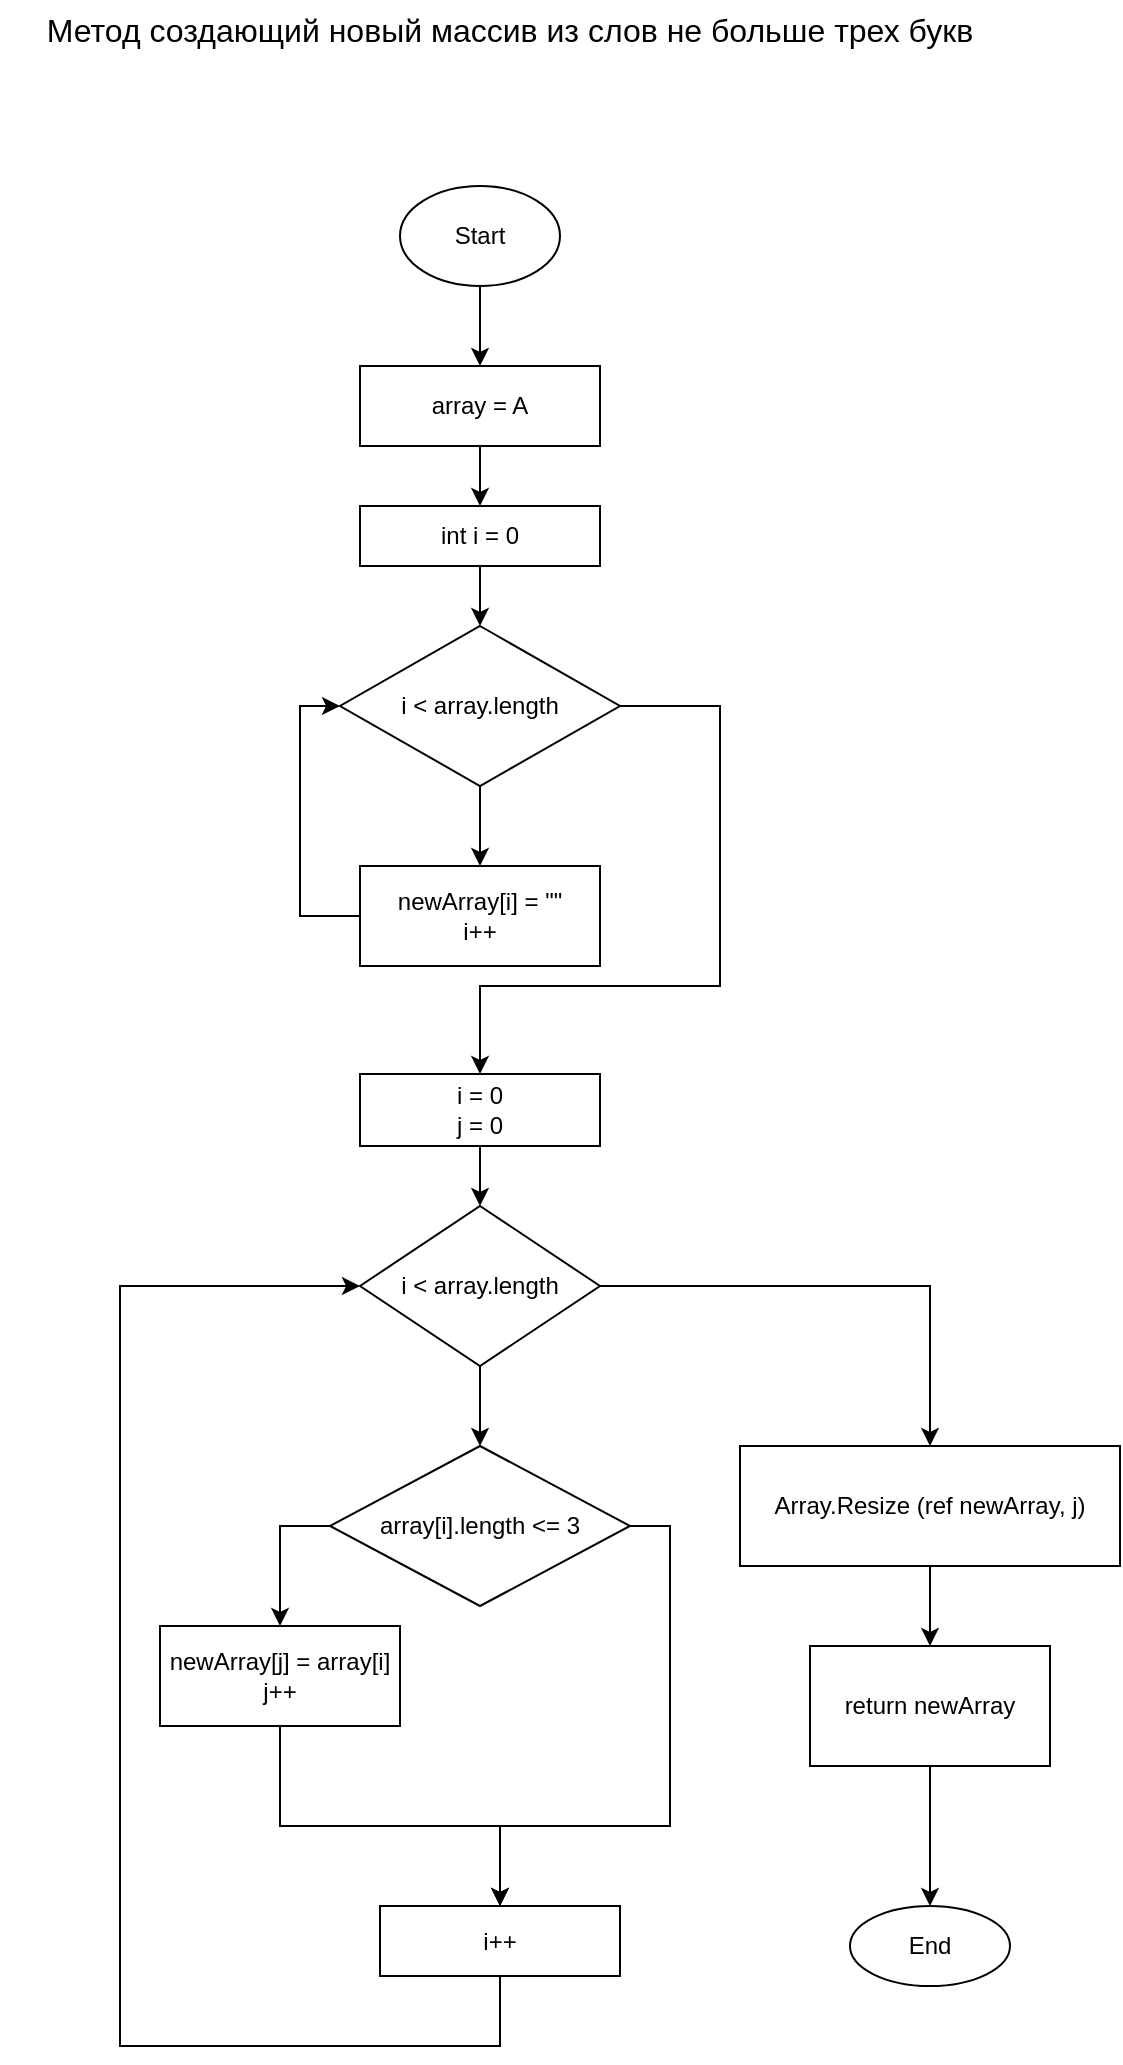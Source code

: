 <mxfile version="21.1.5" type="device">
  <diagram name="Страница 1" id="tKlFdhe6DmPF9fYMz_AW">
    <mxGraphModel dx="1434" dy="759" grid="1" gridSize="10" guides="1" tooltips="1" connect="1" arrows="1" fold="1" page="1" pageScale="1" pageWidth="827" pageHeight="1169" math="0" shadow="0">
      <root>
        <mxCell id="0" />
        <mxCell id="1" parent="0" />
        <mxCell id="Rgx7Lz2elLKNHia8VYeP-5" value="" style="edgeStyle=orthogonalEdgeStyle;rounded=0;orthogonalLoop=1;jettySize=auto;html=1;" parent="1" source="Rgx7Lz2elLKNHia8VYeP-1" target="Rgx7Lz2elLKNHia8VYeP-4" edge="1">
          <mxGeometry relative="1" as="geometry" />
        </mxCell>
        <mxCell id="Rgx7Lz2elLKNHia8VYeP-1" value="Start" style="ellipse;whiteSpace=wrap;html=1;" parent="1" vertex="1">
          <mxGeometry x="340" y="113" width="80" height="50" as="geometry" />
        </mxCell>
        <mxCell id="Rgx7Lz2elLKNHia8VYeP-10" value="" style="edgeStyle=orthogonalEdgeStyle;rounded=0;orthogonalLoop=1;jettySize=auto;html=1;" parent="1" source="Rgx7Lz2elLKNHia8VYeP-4" target="Rgx7Lz2elLKNHia8VYeP-9" edge="1">
          <mxGeometry relative="1" as="geometry" />
        </mxCell>
        <mxCell id="Rgx7Lz2elLKNHia8VYeP-4" value="array = A&lt;br&gt;" style="whiteSpace=wrap;html=1;" parent="1" vertex="1">
          <mxGeometry x="320" y="203" width="120" height="40" as="geometry" />
        </mxCell>
        <mxCell id="Rgx7Lz2elLKNHia8VYeP-12" value="" style="edgeStyle=orthogonalEdgeStyle;rounded=0;orthogonalLoop=1;jettySize=auto;html=1;" parent="1" source="Rgx7Lz2elLKNHia8VYeP-9" target="Rgx7Lz2elLKNHia8VYeP-11" edge="1">
          <mxGeometry relative="1" as="geometry" />
        </mxCell>
        <mxCell id="Rgx7Lz2elLKNHia8VYeP-9" value="int i = 0" style="whiteSpace=wrap;html=1;" parent="1" vertex="1">
          <mxGeometry x="320" y="273" width="120" height="30" as="geometry" />
        </mxCell>
        <mxCell id="Rgx7Lz2elLKNHia8VYeP-17" style="edgeStyle=orthogonalEdgeStyle;rounded=0;orthogonalLoop=1;jettySize=auto;html=1;exitX=0.5;exitY=1;exitDx=0;exitDy=0;entryX=0.5;entryY=0;entryDx=0;entryDy=0;" parent="1" source="Rgx7Lz2elLKNHia8VYeP-11" target="Rgx7Lz2elLKNHia8VYeP-14" edge="1">
          <mxGeometry relative="1" as="geometry" />
        </mxCell>
        <mxCell id="Rgx7Lz2elLKNHia8VYeP-20" value="" style="edgeStyle=orthogonalEdgeStyle;rounded=0;orthogonalLoop=1;jettySize=auto;html=1;entryX=0.5;entryY=0;entryDx=0;entryDy=0;" parent="1" source="Rgx7Lz2elLKNHia8VYeP-11" target="Rgx7Lz2elLKNHia8VYeP-23" edge="1">
          <mxGeometry relative="1" as="geometry">
            <Array as="points">
              <mxPoint x="500" y="373" />
              <mxPoint x="500" y="513" />
              <mxPoint x="380" y="513" />
            </Array>
          </mxGeometry>
        </mxCell>
        <mxCell id="Rgx7Lz2elLKNHia8VYeP-11" value="i &amp;lt; array.length" style="rhombus;whiteSpace=wrap;html=1;" parent="1" vertex="1">
          <mxGeometry x="310" y="333" width="140" height="80" as="geometry" />
        </mxCell>
        <mxCell id="Rgx7Lz2elLKNHia8VYeP-18" style="edgeStyle=orthogonalEdgeStyle;rounded=0;orthogonalLoop=1;jettySize=auto;html=1;exitX=0;exitY=0.5;exitDx=0;exitDy=0;entryX=0;entryY=0.5;entryDx=0;entryDy=0;" parent="1" source="Rgx7Lz2elLKNHia8VYeP-14" target="Rgx7Lz2elLKNHia8VYeP-11" edge="1">
          <mxGeometry relative="1" as="geometry" />
        </mxCell>
        <mxCell id="Rgx7Lz2elLKNHia8VYeP-14" value="newArray[i] = &quot;&quot;&lt;br&gt;i++" style="whiteSpace=wrap;html=1;" parent="1" vertex="1">
          <mxGeometry x="320" y="453" width="120" height="50" as="geometry" />
        </mxCell>
        <mxCell id="Rgx7Lz2elLKNHia8VYeP-22" value="" style="edgeStyle=orthogonalEdgeStyle;rounded=0;orthogonalLoop=1;jettySize=auto;html=1;" parent="1" source="Rgx7Lz2elLKNHia8VYeP-19" target="Rgx7Lz2elLKNHia8VYeP-21" edge="1">
          <mxGeometry relative="1" as="geometry" />
        </mxCell>
        <mxCell id="Rgx7Lz2elLKNHia8VYeP-29" value="" style="edgeStyle=orthogonalEdgeStyle;rounded=0;orthogonalLoop=1;jettySize=auto;html=1;" parent="1" source="Rgx7Lz2elLKNHia8VYeP-19" target="Rgx7Lz2elLKNHia8VYeP-28" edge="1">
          <mxGeometry relative="1" as="geometry" />
        </mxCell>
        <mxCell id="Rgx7Lz2elLKNHia8VYeP-19" value="i &amp;lt; array.length" style="rhombus;whiteSpace=wrap;html=1;" parent="1" vertex="1">
          <mxGeometry x="320" y="623" width="120" height="80" as="geometry" />
        </mxCell>
        <mxCell id="Rgx7Lz2elLKNHia8VYeP-26" value="" style="edgeStyle=orthogonalEdgeStyle;rounded=0;orthogonalLoop=1;jettySize=auto;html=1;exitX=0;exitY=0.5;exitDx=0;exitDy=0;" parent="1" source="Rgx7Lz2elLKNHia8VYeP-21" target="Rgx7Lz2elLKNHia8VYeP-25" edge="1">
          <mxGeometry relative="1" as="geometry" />
        </mxCell>
        <mxCell id="Rgx7Lz2elLKNHia8VYeP-35" style="edgeStyle=orthogonalEdgeStyle;rounded=0;orthogonalLoop=1;jettySize=auto;html=1;exitX=1;exitY=0.5;exitDx=0;exitDy=0;entryX=0.5;entryY=0;entryDx=0;entryDy=0;" parent="1" source="Rgx7Lz2elLKNHia8VYeP-21" target="Rgx7Lz2elLKNHia8VYeP-33" edge="1">
          <mxGeometry relative="1" as="geometry">
            <Array as="points">
              <mxPoint x="475" y="783" />
              <mxPoint x="475" y="933" />
              <mxPoint x="390" y="933" />
            </Array>
          </mxGeometry>
        </mxCell>
        <mxCell id="Rgx7Lz2elLKNHia8VYeP-21" value="array[i].length &amp;lt;= 3" style="rhombus;whiteSpace=wrap;html=1;" parent="1" vertex="1">
          <mxGeometry x="305" y="743" width="150" height="80" as="geometry" />
        </mxCell>
        <mxCell id="Rgx7Lz2elLKNHia8VYeP-24" style="edgeStyle=orthogonalEdgeStyle;rounded=0;orthogonalLoop=1;jettySize=auto;html=1;exitX=0.5;exitY=1;exitDx=0;exitDy=0;entryX=0.5;entryY=0;entryDx=0;entryDy=0;" parent="1" source="Rgx7Lz2elLKNHia8VYeP-23" target="Rgx7Lz2elLKNHia8VYeP-19" edge="1">
          <mxGeometry relative="1" as="geometry" />
        </mxCell>
        <mxCell id="Rgx7Lz2elLKNHia8VYeP-23" value="i = 0&lt;br&gt;j = 0" style="rounded=0;whiteSpace=wrap;html=1;" parent="1" vertex="1">
          <mxGeometry x="320" y="557" width="120" height="36" as="geometry" />
        </mxCell>
        <mxCell id="Rgx7Lz2elLKNHia8VYeP-27" style="edgeStyle=orthogonalEdgeStyle;rounded=0;orthogonalLoop=1;jettySize=auto;html=1;exitX=0.5;exitY=1;exitDx=0;exitDy=0;entryX=0;entryY=0.5;entryDx=0;entryDy=0;" parent="1" source="Rgx7Lz2elLKNHia8VYeP-33" target="Rgx7Lz2elLKNHia8VYeP-19" edge="1">
          <mxGeometry relative="1" as="geometry">
            <Array as="points">
              <mxPoint x="390" y="1043" />
              <mxPoint x="200" y="1043" />
              <mxPoint x="200" y="663" />
            </Array>
          </mxGeometry>
        </mxCell>
        <mxCell id="Rgx7Lz2elLKNHia8VYeP-34" value="" style="edgeStyle=orthogonalEdgeStyle;rounded=0;orthogonalLoop=1;jettySize=auto;html=1;" parent="1" source="Rgx7Lz2elLKNHia8VYeP-25" target="Rgx7Lz2elLKNHia8VYeP-33" edge="1">
          <mxGeometry relative="1" as="geometry">
            <Array as="points">
              <mxPoint x="280" y="933" />
              <mxPoint x="390" y="933" />
            </Array>
          </mxGeometry>
        </mxCell>
        <mxCell id="Rgx7Lz2elLKNHia8VYeP-25" value="newArray[j] = array[i]&lt;br&gt;j++" style="whiteSpace=wrap;html=1;" parent="1" vertex="1">
          <mxGeometry x="220" y="833" width="120" height="50" as="geometry" />
        </mxCell>
        <mxCell id="Rgx7Lz2elLKNHia8VYeP-38" value="" style="edgeStyle=orthogonalEdgeStyle;rounded=0;orthogonalLoop=1;jettySize=auto;html=1;" parent="1" source="Rgx7Lz2elLKNHia8VYeP-28" target="Rgx7Lz2elLKNHia8VYeP-37" edge="1">
          <mxGeometry relative="1" as="geometry" />
        </mxCell>
        <mxCell id="Rgx7Lz2elLKNHia8VYeP-28" value="Array.Resize (ref newArray, j)" style="whiteSpace=wrap;html=1;" parent="1" vertex="1">
          <mxGeometry x="510" y="743" width="190" height="60" as="geometry" />
        </mxCell>
        <mxCell id="Rgx7Lz2elLKNHia8VYeP-30" style="edgeStyle=orthogonalEdgeStyle;rounded=0;orthogonalLoop=1;jettySize=auto;html=1;exitX=0.5;exitY=1;exitDx=0;exitDy=0;" parent="1" source="Rgx7Lz2elLKNHia8VYeP-25" target="Rgx7Lz2elLKNHia8VYeP-25" edge="1">
          <mxGeometry relative="1" as="geometry" />
        </mxCell>
        <mxCell id="Rgx7Lz2elLKNHia8VYeP-33" value="i++" style="whiteSpace=wrap;html=1;" parent="1" vertex="1">
          <mxGeometry x="330" y="973" width="120" height="35" as="geometry" />
        </mxCell>
        <mxCell id="Rgx7Lz2elLKNHia8VYeP-40" value="" style="edgeStyle=orthogonalEdgeStyle;rounded=0;orthogonalLoop=1;jettySize=auto;html=1;" parent="1" source="Rgx7Lz2elLKNHia8VYeP-37" target="Rgx7Lz2elLKNHia8VYeP-39" edge="1">
          <mxGeometry relative="1" as="geometry" />
        </mxCell>
        <mxCell id="Rgx7Lz2elLKNHia8VYeP-37" value="return newArray" style="whiteSpace=wrap;html=1;" parent="1" vertex="1">
          <mxGeometry x="545" y="843" width="120" height="60" as="geometry" />
        </mxCell>
        <mxCell id="Rgx7Lz2elLKNHia8VYeP-39" value="End" style="ellipse;whiteSpace=wrap;html=1;" parent="1" vertex="1">
          <mxGeometry x="565" y="973" width="80" height="40" as="geometry" />
        </mxCell>
        <mxCell id="Rgx7Lz2elLKNHia8VYeP-41" value="&lt;font style=&quot;font-size: 16px;&quot;&gt;Метод создающий новый массив из слов не больше трех букв&lt;/font&gt;" style="text;html=1;strokeColor=none;fillColor=none;align=center;verticalAlign=middle;whiteSpace=wrap;rounded=0;" parent="1" vertex="1">
          <mxGeometry x="140" y="20" width="510" height="30" as="geometry" />
        </mxCell>
      </root>
    </mxGraphModel>
  </diagram>
</mxfile>
